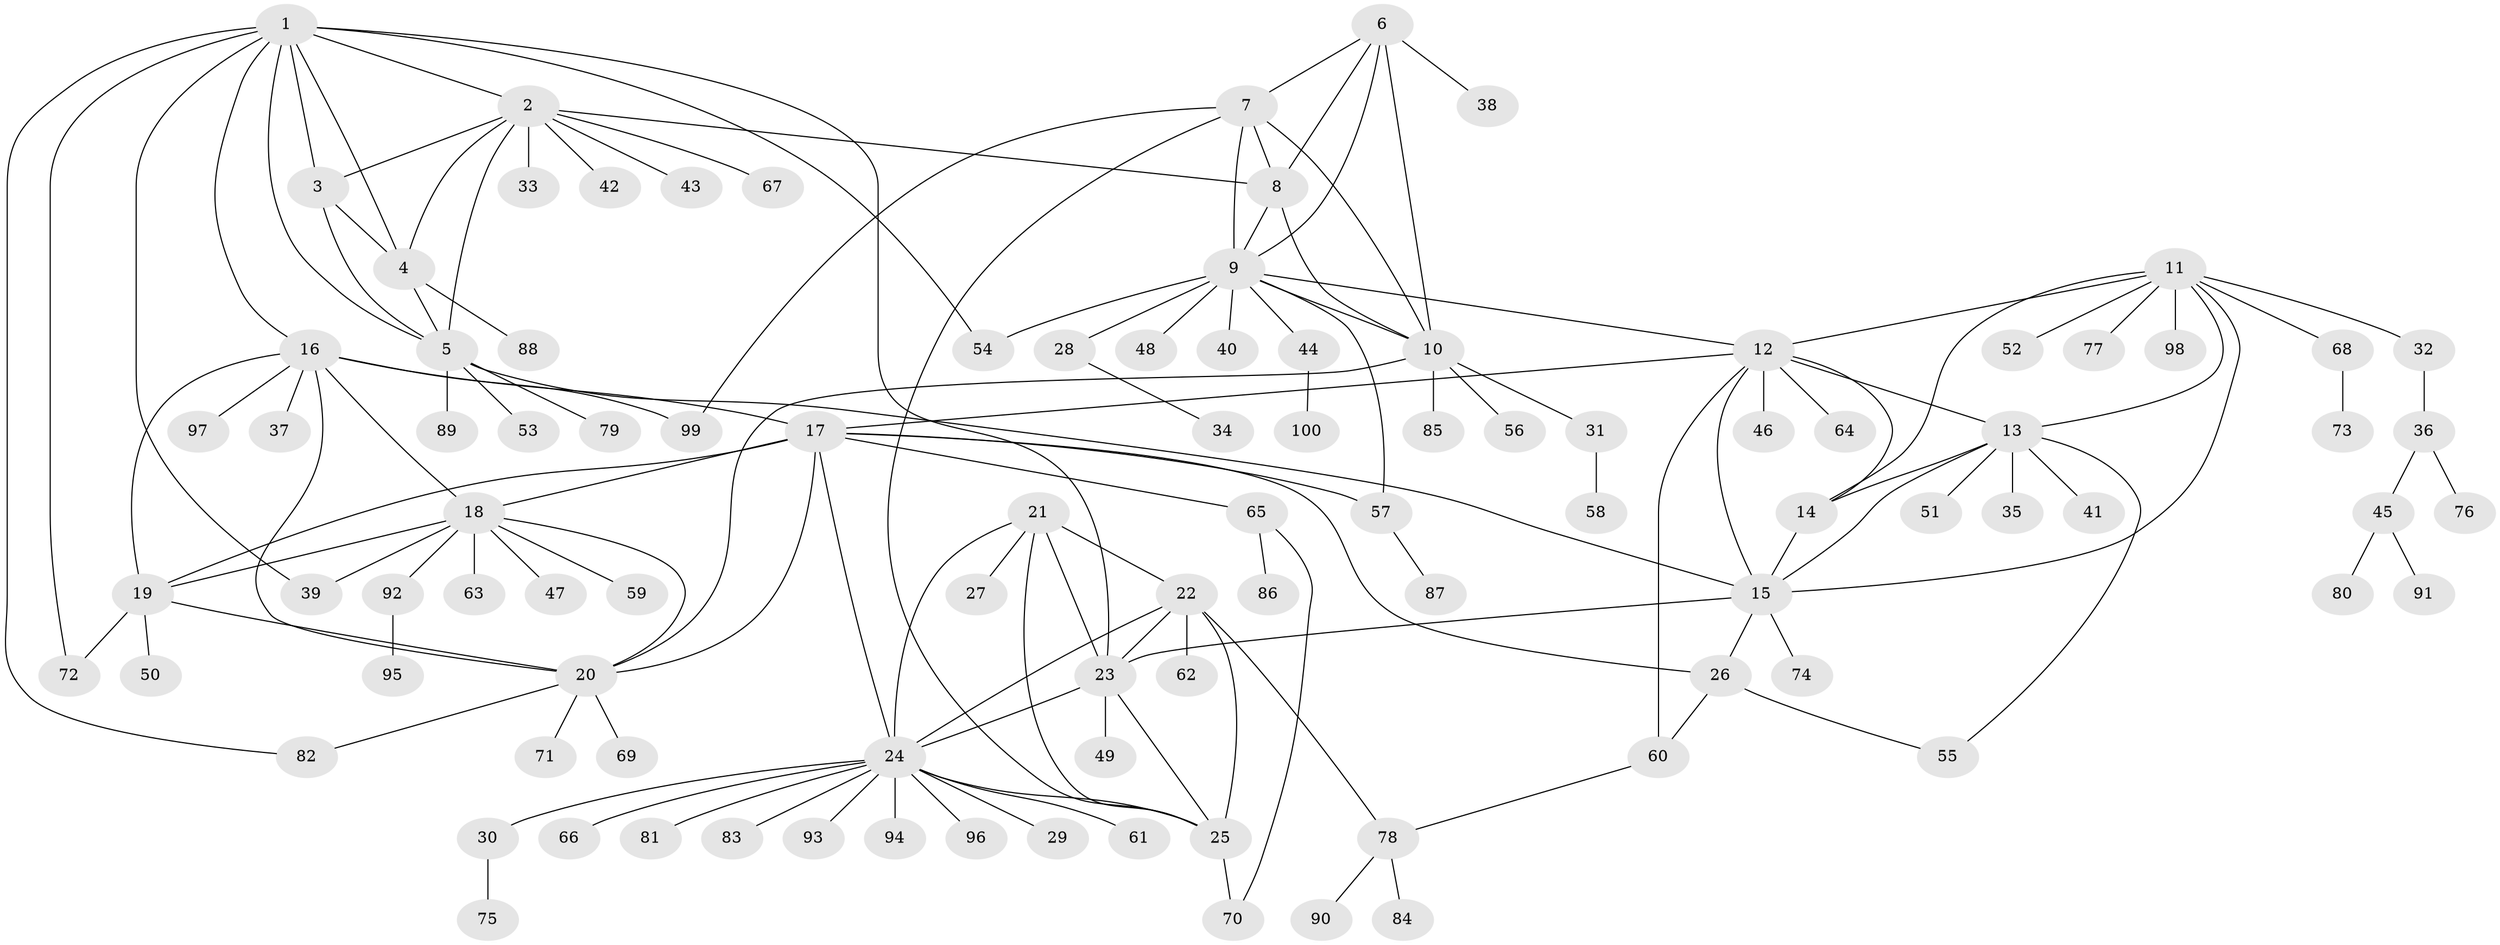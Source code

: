 // Generated by graph-tools (version 1.1) at 2025/37/03/09/25 02:37:13]
// undirected, 100 vertices, 146 edges
graph export_dot {
graph [start="1"]
  node [color=gray90,style=filled];
  1;
  2;
  3;
  4;
  5;
  6;
  7;
  8;
  9;
  10;
  11;
  12;
  13;
  14;
  15;
  16;
  17;
  18;
  19;
  20;
  21;
  22;
  23;
  24;
  25;
  26;
  27;
  28;
  29;
  30;
  31;
  32;
  33;
  34;
  35;
  36;
  37;
  38;
  39;
  40;
  41;
  42;
  43;
  44;
  45;
  46;
  47;
  48;
  49;
  50;
  51;
  52;
  53;
  54;
  55;
  56;
  57;
  58;
  59;
  60;
  61;
  62;
  63;
  64;
  65;
  66;
  67;
  68;
  69;
  70;
  71;
  72;
  73;
  74;
  75;
  76;
  77;
  78;
  79;
  80;
  81;
  82;
  83;
  84;
  85;
  86;
  87;
  88;
  89;
  90;
  91;
  92;
  93;
  94;
  95;
  96;
  97;
  98;
  99;
  100;
  1 -- 2;
  1 -- 3;
  1 -- 4;
  1 -- 5;
  1 -- 16;
  1 -- 23;
  1 -- 39;
  1 -- 54;
  1 -- 72;
  1 -- 82;
  2 -- 3;
  2 -- 4;
  2 -- 5;
  2 -- 8;
  2 -- 33;
  2 -- 42;
  2 -- 43;
  2 -- 67;
  3 -- 4;
  3 -- 5;
  4 -- 5;
  4 -- 88;
  5 -- 15;
  5 -- 53;
  5 -- 79;
  5 -- 89;
  6 -- 7;
  6 -- 8;
  6 -- 9;
  6 -- 10;
  6 -- 38;
  7 -- 8;
  7 -- 9;
  7 -- 10;
  7 -- 25;
  7 -- 99;
  8 -- 9;
  8 -- 10;
  9 -- 10;
  9 -- 12;
  9 -- 28;
  9 -- 40;
  9 -- 44;
  9 -- 48;
  9 -- 54;
  9 -- 57;
  10 -- 20;
  10 -- 31;
  10 -- 56;
  10 -- 85;
  11 -- 12;
  11 -- 13;
  11 -- 14;
  11 -- 15;
  11 -- 32;
  11 -- 52;
  11 -- 68;
  11 -- 77;
  11 -- 98;
  12 -- 13;
  12 -- 14;
  12 -- 15;
  12 -- 17;
  12 -- 46;
  12 -- 60;
  12 -- 64;
  13 -- 14;
  13 -- 15;
  13 -- 35;
  13 -- 41;
  13 -- 51;
  13 -- 55;
  14 -- 15;
  15 -- 23;
  15 -- 26;
  15 -- 74;
  16 -- 17;
  16 -- 18;
  16 -- 19;
  16 -- 20;
  16 -- 37;
  16 -- 97;
  16 -- 99;
  17 -- 18;
  17 -- 19;
  17 -- 20;
  17 -- 24;
  17 -- 26;
  17 -- 57;
  17 -- 65;
  18 -- 19;
  18 -- 20;
  18 -- 39;
  18 -- 47;
  18 -- 59;
  18 -- 63;
  18 -- 92;
  19 -- 20;
  19 -- 50;
  19 -- 72;
  20 -- 69;
  20 -- 71;
  20 -- 82;
  21 -- 22;
  21 -- 23;
  21 -- 24;
  21 -- 25;
  21 -- 27;
  22 -- 23;
  22 -- 24;
  22 -- 25;
  22 -- 62;
  22 -- 78;
  23 -- 24;
  23 -- 25;
  23 -- 49;
  24 -- 25;
  24 -- 29;
  24 -- 30;
  24 -- 61;
  24 -- 66;
  24 -- 81;
  24 -- 83;
  24 -- 93;
  24 -- 94;
  24 -- 96;
  25 -- 70;
  26 -- 55;
  26 -- 60;
  28 -- 34;
  30 -- 75;
  31 -- 58;
  32 -- 36;
  36 -- 45;
  36 -- 76;
  44 -- 100;
  45 -- 80;
  45 -- 91;
  57 -- 87;
  60 -- 78;
  65 -- 70;
  65 -- 86;
  68 -- 73;
  78 -- 84;
  78 -- 90;
  92 -- 95;
}
